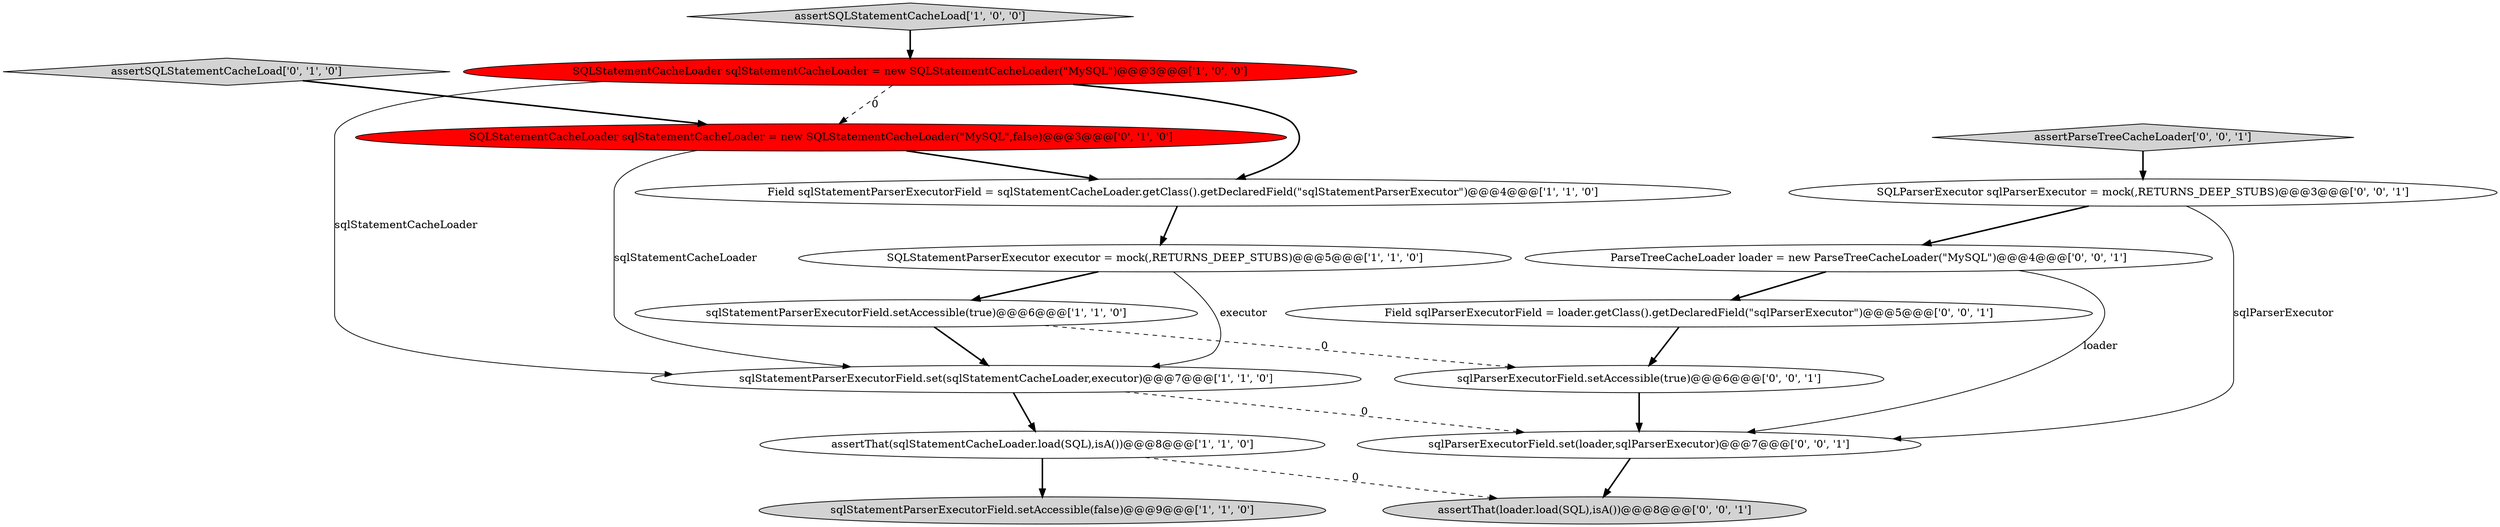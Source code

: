 digraph {
0 [style = filled, label = "sqlStatementParserExecutorField.set(sqlStatementCacheLoader,executor)@@@7@@@['1', '1', '0']", fillcolor = white, shape = ellipse image = "AAA0AAABBB1BBB"];
13 [style = filled, label = "assertThat(loader.load(SQL),isA())@@@8@@@['0', '0', '1']", fillcolor = lightgray, shape = ellipse image = "AAA0AAABBB3BBB"];
15 [style = filled, label = "sqlParserExecutorField.setAccessible(true)@@@6@@@['0', '0', '1']", fillcolor = white, shape = ellipse image = "AAA0AAABBB3BBB"];
1 [style = filled, label = "assertSQLStatementCacheLoad['1', '0', '0']", fillcolor = lightgray, shape = diamond image = "AAA0AAABBB1BBB"];
7 [style = filled, label = "SQLStatementCacheLoader sqlStatementCacheLoader = new SQLStatementCacheLoader(\"MySQL\")@@@3@@@['1', '0', '0']", fillcolor = red, shape = ellipse image = "AAA1AAABBB1BBB"];
8 [style = filled, label = "SQLStatementCacheLoader sqlStatementCacheLoader = new SQLStatementCacheLoader(\"MySQL\",false)@@@3@@@['0', '1', '0']", fillcolor = red, shape = ellipse image = "AAA1AAABBB2BBB"];
3 [style = filled, label = "Field sqlStatementParserExecutorField = sqlStatementCacheLoader.getClass().getDeclaredField(\"sqlStatementParserExecutor\")@@@4@@@['1', '1', '0']", fillcolor = white, shape = ellipse image = "AAA0AAABBB1BBB"];
12 [style = filled, label = "ParseTreeCacheLoader loader = new ParseTreeCacheLoader(\"MySQL\")@@@4@@@['0', '0', '1']", fillcolor = white, shape = ellipse image = "AAA0AAABBB3BBB"];
5 [style = filled, label = "sqlStatementParserExecutorField.setAccessible(false)@@@9@@@['1', '1', '0']", fillcolor = lightgray, shape = ellipse image = "AAA0AAABBB1BBB"];
11 [style = filled, label = "SQLParserExecutor sqlParserExecutor = mock(,RETURNS_DEEP_STUBS)@@@3@@@['0', '0', '1']", fillcolor = white, shape = ellipse image = "AAA0AAABBB3BBB"];
4 [style = filled, label = "SQLStatementParserExecutor executor = mock(,RETURNS_DEEP_STUBS)@@@5@@@['1', '1', '0']", fillcolor = white, shape = ellipse image = "AAA0AAABBB1BBB"];
6 [style = filled, label = "assertThat(sqlStatementCacheLoader.load(SQL),isA())@@@8@@@['1', '1', '0']", fillcolor = white, shape = ellipse image = "AAA0AAABBB1BBB"];
9 [style = filled, label = "assertSQLStatementCacheLoad['0', '1', '0']", fillcolor = lightgray, shape = diamond image = "AAA0AAABBB2BBB"];
14 [style = filled, label = "Field sqlParserExecutorField = loader.getClass().getDeclaredField(\"sqlParserExecutor\")@@@5@@@['0', '0', '1']", fillcolor = white, shape = ellipse image = "AAA0AAABBB3BBB"];
10 [style = filled, label = "sqlParserExecutorField.set(loader,sqlParserExecutor)@@@7@@@['0', '0', '1']", fillcolor = white, shape = ellipse image = "AAA0AAABBB3BBB"];
16 [style = filled, label = "assertParseTreeCacheLoader['0', '0', '1']", fillcolor = lightgray, shape = diamond image = "AAA0AAABBB3BBB"];
2 [style = filled, label = "sqlStatementParserExecutorField.setAccessible(true)@@@6@@@['1', '1', '0']", fillcolor = white, shape = ellipse image = "AAA0AAABBB1BBB"];
8->0 [style = solid, label="sqlStatementCacheLoader"];
15->10 [style = bold, label=""];
16->11 [style = bold, label=""];
0->6 [style = bold, label=""];
8->3 [style = bold, label=""];
7->8 [style = dashed, label="0"];
11->12 [style = bold, label=""];
4->2 [style = bold, label=""];
9->8 [style = bold, label=""];
3->4 [style = bold, label=""];
1->7 [style = bold, label=""];
7->3 [style = bold, label=""];
0->10 [style = dashed, label="0"];
2->15 [style = dashed, label="0"];
4->0 [style = solid, label="executor"];
6->5 [style = bold, label=""];
2->0 [style = bold, label=""];
6->13 [style = dashed, label="0"];
10->13 [style = bold, label=""];
11->10 [style = solid, label="sqlParserExecutor"];
12->14 [style = bold, label=""];
14->15 [style = bold, label=""];
7->0 [style = solid, label="sqlStatementCacheLoader"];
12->10 [style = solid, label="loader"];
}
